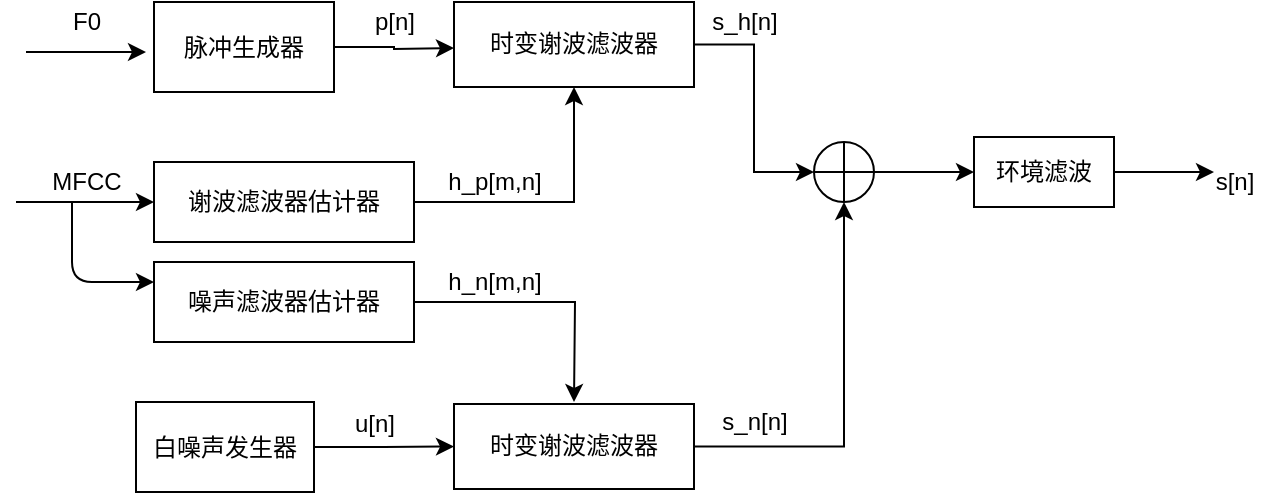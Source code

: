 <mxfile version="14.8.6" type="github">
  <diagram id="ocM4UOAhsCImK68CdOgO" name="Page-1">
    <mxGraphModel dx="1038" dy="547" grid="1" gridSize="10" guides="1" tooltips="1" connect="1" arrows="1" fold="1" page="1" pageScale="1" pageWidth="827" pageHeight="1169" math="0" shadow="0">
      <root>
        <mxCell id="0" />
        <mxCell id="1" parent="0" />
        <mxCell id="Y58ZHx-CRsHNFfskCRQ7-1" value="" style="endArrow=classic;html=1;" edge="1" parent="1">
          <mxGeometry width="50" height="50" relative="1" as="geometry">
            <mxPoint x="96" y="265" as="sourcePoint" />
            <mxPoint x="156" y="265" as="targetPoint" />
          </mxGeometry>
        </mxCell>
        <mxCell id="Y58ZHx-CRsHNFfskCRQ7-2" value="F0" style="text;html=1;align=center;verticalAlign=middle;resizable=0;points=[];autosize=1;strokeColor=none;" vertex="1" parent="1">
          <mxGeometry x="111" y="240" width="30" height="20" as="geometry" />
        </mxCell>
        <mxCell id="Y58ZHx-CRsHNFfskCRQ7-11" style="edgeStyle=orthogonalEdgeStyle;rounded=0;orthogonalLoop=1;jettySize=auto;html=1;" edge="1" parent="1" source="Y58ZHx-CRsHNFfskCRQ7-3">
          <mxGeometry relative="1" as="geometry">
            <mxPoint x="310" y="263" as="targetPoint" />
          </mxGeometry>
        </mxCell>
        <mxCell id="Y58ZHx-CRsHNFfskCRQ7-3" value="脉冲生成器" style="rounded=0;whiteSpace=wrap;html=1;" vertex="1" parent="1">
          <mxGeometry x="160" y="240" width="90" height="45" as="geometry" />
        </mxCell>
        <mxCell id="Y58ZHx-CRsHNFfskCRQ7-5" value="" style="endArrow=classic;html=1;" edge="1" parent="1">
          <mxGeometry width="50" height="50" relative="1" as="geometry">
            <mxPoint x="91" y="340" as="sourcePoint" />
            <mxPoint x="160" y="340" as="targetPoint" />
          </mxGeometry>
        </mxCell>
        <mxCell id="Y58ZHx-CRsHNFfskCRQ7-6" value="MFCC" style="text;html=1;align=center;verticalAlign=middle;resizable=0;points=[];autosize=1;strokeColor=none;" vertex="1" parent="1">
          <mxGeometry x="101" y="320" width="50" height="20" as="geometry" />
        </mxCell>
        <mxCell id="Y58ZHx-CRsHNFfskCRQ7-14" style="edgeStyle=orthogonalEdgeStyle;rounded=0;orthogonalLoop=1;jettySize=auto;html=1;exitX=1;exitY=0.5;exitDx=0;exitDy=0;entryX=0.5;entryY=1;entryDx=0;entryDy=0;" edge="1" parent="1" source="Y58ZHx-CRsHNFfskCRQ7-7" target="Y58ZHx-CRsHNFfskCRQ7-13">
          <mxGeometry relative="1" as="geometry" />
        </mxCell>
        <mxCell id="Y58ZHx-CRsHNFfskCRQ7-7" value="谢波滤波器估计器" style="rounded=0;whiteSpace=wrap;html=1;" vertex="1" parent="1">
          <mxGeometry x="160" y="320" width="130" height="40" as="geometry" />
        </mxCell>
        <mxCell id="Y58ZHx-CRsHNFfskCRQ7-25" style="edgeStyle=orthogonalEdgeStyle;rounded=0;orthogonalLoop=1;jettySize=auto;html=1;exitX=1;exitY=0.5;exitDx=0;exitDy=0;" edge="1" parent="1" source="Y58ZHx-CRsHNFfskCRQ7-8">
          <mxGeometry relative="1" as="geometry">
            <mxPoint x="370" y="440" as="targetPoint" />
          </mxGeometry>
        </mxCell>
        <mxCell id="Y58ZHx-CRsHNFfskCRQ7-8" value="噪声滤波器估计器" style="rounded=0;whiteSpace=wrap;html=1;" vertex="1" parent="1">
          <mxGeometry x="160" y="370" width="130" height="40" as="geometry" />
        </mxCell>
        <mxCell id="Y58ZHx-CRsHNFfskCRQ7-9" value="" style="endArrow=classic;html=1;" edge="1" parent="1">
          <mxGeometry width="50" height="50" relative="1" as="geometry">
            <mxPoint x="119" y="340" as="sourcePoint" />
            <mxPoint x="160" y="380" as="targetPoint" />
            <Array as="points">
              <mxPoint x="119" y="380" />
            </Array>
          </mxGeometry>
        </mxCell>
        <mxCell id="Y58ZHx-CRsHNFfskCRQ7-12" value="p[n]" style="text;html=1;align=center;verticalAlign=middle;resizable=0;points=[];autosize=1;strokeColor=none;" vertex="1" parent="1">
          <mxGeometry x="260" y="240" width="40" height="20" as="geometry" />
        </mxCell>
        <mxCell id="Y58ZHx-CRsHNFfskCRQ7-20" style="edgeStyle=orthogonalEdgeStyle;rounded=0;orthogonalLoop=1;jettySize=auto;html=1;exitX=1;exitY=0.5;exitDx=0;exitDy=0;entryX=0;entryY=0.5;entryDx=0;entryDy=0;" edge="1" parent="1" source="Y58ZHx-CRsHNFfskCRQ7-13" target="Y58ZHx-CRsHNFfskCRQ7-19">
          <mxGeometry relative="1" as="geometry">
            <mxPoint x="470" y="310" as="targetPoint" />
          </mxGeometry>
        </mxCell>
        <mxCell id="Y58ZHx-CRsHNFfskCRQ7-13" value="时变谢波滤波器" style="rounded=0;whiteSpace=wrap;html=1;" vertex="1" parent="1">
          <mxGeometry x="310" y="240" width="120" height="42.5" as="geometry" />
        </mxCell>
        <mxCell id="Y58ZHx-CRsHNFfskCRQ7-15" value="h_p[m,n]" style="text;html=1;align=center;verticalAlign=middle;resizable=0;points=[];autosize=1;strokeColor=none;" vertex="1" parent="1">
          <mxGeometry x="300" y="320" width="60" height="20" as="geometry" />
        </mxCell>
        <mxCell id="Y58ZHx-CRsHNFfskCRQ7-30" style="edgeStyle=orthogonalEdgeStyle;rounded=0;orthogonalLoop=1;jettySize=auto;html=1;exitX=1;exitY=0.5;exitDx=0;exitDy=0;" edge="1" parent="1" source="Y58ZHx-CRsHNFfskCRQ7-19" target="Y58ZHx-CRsHNFfskCRQ7-31">
          <mxGeometry relative="1" as="geometry">
            <mxPoint x="560" y="325" as="targetPoint" />
          </mxGeometry>
        </mxCell>
        <mxCell id="Y58ZHx-CRsHNFfskCRQ7-19" value="" style="shape=orEllipse;perimeter=ellipsePerimeter;whiteSpace=wrap;html=1;backgroundOutline=1;" vertex="1" parent="1">
          <mxGeometry x="490" y="310" width="30" height="30" as="geometry" />
        </mxCell>
        <mxCell id="Y58ZHx-CRsHNFfskCRQ7-27" style="edgeStyle=orthogonalEdgeStyle;rounded=0;orthogonalLoop=1;jettySize=auto;html=1;exitX=1;exitY=0.5;exitDx=0;exitDy=0;entryX=0.5;entryY=1;entryDx=0;entryDy=0;" edge="1" parent="1" source="Y58ZHx-CRsHNFfskCRQ7-21" target="Y58ZHx-CRsHNFfskCRQ7-19">
          <mxGeometry relative="1" as="geometry">
            <mxPoint x="500" y="350" as="targetPoint" />
            <Array as="points">
              <mxPoint x="505" y="462" />
            </Array>
          </mxGeometry>
        </mxCell>
        <mxCell id="Y58ZHx-CRsHNFfskCRQ7-21" value="时变谢波滤波器" style="rounded=0;whiteSpace=wrap;html=1;" vertex="1" parent="1">
          <mxGeometry x="310" y="441" width="120" height="42.5" as="geometry" />
        </mxCell>
        <mxCell id="Y58ZHx-CRsHNFfskCRQ7-23" style="edgeStyle=orthogonalEdgeStyle;rounded=0;orthogonalLoop=1;jettySize=auto;html=1;exitX=1;exitY=0.5;exitDx=0;exitDy=0;entryX=0;entryY=0.5;entryDx=0;entryDy=0;" edge="1" parent="1" source="Y58ZHx-CRsHNFfskCRQ7-22" target="Y58ZHx-CRsHNFfskCRQ7-21">
          <mxGeometry relative="1" as="geometry" />
        </mxCell>
        <mxCell id="Y58ZHx-CRsHNFfskCRQ7-22" value="白噪声发生器" style="rounded=0;whiteSpace=wrap;html=1;" vertex="1" parent="1">
          <mxGeometry x="151" y="440" width="89" height="45" as="geometry" />
        </mxCell>
        <mxCell id="Y58ZHx-CRsHNFfskCRQ7-24" value="u[n]" style="text;html=1;align=center;verticalAlign=middle;resizable=0;points=[];autosize=1;strokeColor=none;" vertex="1" parent="1">
          <mxGeometry x="250" y="441" width="40" height="20" as="geometry" />
        </mxCell>
        <mxCell id="Y58ZHx-CRsHNFfskCRQ7-26" value="h_n[m,n]" style="text;html=1;align=center;verticalAlign=middle;resizable=0;points=[];autosize=1;strokeColor=none;" vertex="1" parent="1">
          <mxGeometry x="300" y="370" width="60" height="20" as="geometry" />
        </mxCell>
        <mxCell id="Y58ZHx-CRsHNFfskCRQ7-28" value="s_h[n]" style="text;html=1;align=center;verticalAlign=middle;resizable=0;points=[];autosize=1;strokeColor=none;" vertex="1" parent="1">
          <mxGeometry x="430" y="240" width="50" height="20" as="geometry" />
        </mxCell>
        <mxCell id="Y58ZHx-CRsHNFfskCRQ7-29" value="s_n[n]" style="text;html=1;align=center;verticalAlign=middle;resizable=0;points=[];autosize=1;strokeColor=none;" vertex="1" parent="1">
          <mxGeometry x="435" y="440" width="50" height="20" as="geometry" />
        </mxCell>
        <mxCell id="Y58ZHx-CRsHNFfskCRQ7-32" style="edgeStyle=orthogonalEdgeStyle;rounded=0;orthogonalLoop=1;jettySize=auto;html=1;exitX=1;exitY=0.5;exitDx=0;exitDy=0;" edge="1" parent="1" source="Y58ZHx-CRsHNFfskCRQ7-31">
          <mxGeometry relative="1" as="geometry">
            <mxPoint x="690" y="325" as="targetPoint" />
          </mxGeometry>
        </mxCell>
        <mxCell id="Y58ZHx-CRsHNFfskCRQ7-31" value="环境滤波" style="rounded=0;whiteSpace=wrap;html=1;" vertex="1" parent="1">
          <mxGeometry x="570" y="307.5" width="70" height="35" as="geometry" />
        </mxCell>
        <mxCell id="Y58ZHx-CRsHNFfskCRQ7-33" value="s[n]" style="text;html=1;align=center;verticalAlign=middle;resizable=0;points=[];autosize=1;strokeColor=none;" vertex="1" parent="1">
          <mxGeometry x="685" y="320" width="30" height="20" as="geometry" />
        </mxCell>
      </root>
    </mxGraphModel>
  </diagram>
</mxfile>
